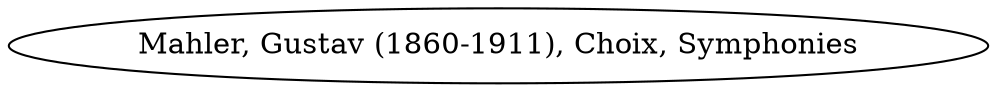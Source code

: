 // Notice UMLRM0165
digraph UMLRM0165 {
	rankdir=LR
	size="20,20"
	UMLRM0165 [label="Mahler, Gustav (1860-1911), Choix, Symphonies"]
}
